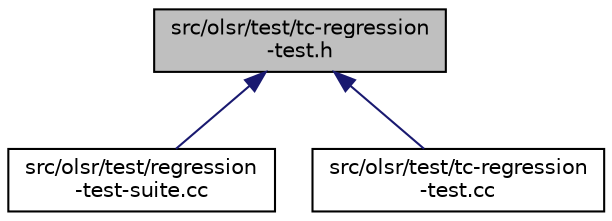digraph "src/olsr/test/tc-regression-test.h"
{
 // LATEX_PDF_SIZE
  edge [fontname="Helvetica",fontsize="10",labelfontname="Helvetica",labelfontsize="10"];
  node [fontname="Helvetica",fontsize="10",shape=record];
  Node1 [label="src/olsr/test/tc-regression\l-test.h",height=0.2,width=0.4,color="black", fillcolor="grey75", style="filled", fontcolor="black",tooltip=" "];
  Node1 -> Node2 [dir="back",color="midnightblue",fontsize="10",style="solid",fontname="Helvetica"];
  Node2 [label="src/olsr/test/regression\l-test-suite.cc",height=0.2,width=0.4,color="black", fillcolor="white", style="filled",URL="$regression-test-suite_8cc.html",tooltip=" "];
  Node1 -> Node3 [dir="back",color="midnightblue",fontsize="10",style="solid",fontname="Helvetica"];
  Node3 [label="src/olsr/test/tc-regression\l-test.cc",height=0.2,width=0.4,color="black", fillcolor="white", style="filled",URL="$tc-regression-test_8cc.html",tooltip=" "];
}
